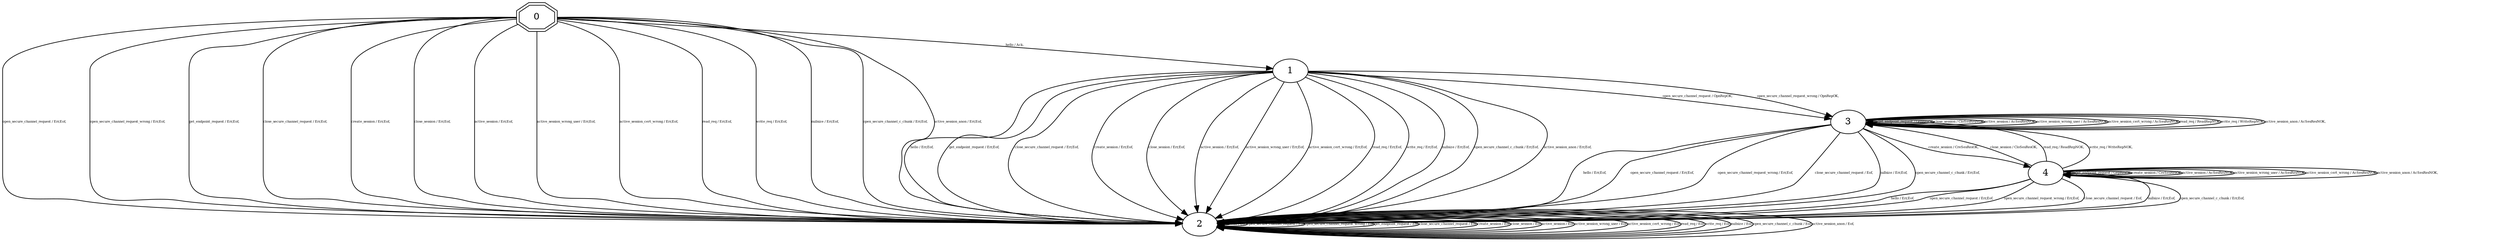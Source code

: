 digraph "Automata" {
"0" [shape=doubleoctagon, style=filled, fillcolor=white, URL="0"];
"2" [shape=ellipse, style=filled, fillcolor=white, URL="2"];
"1" [shape=ellipse, style=filled, fillcolor=white, URL="1"];
"3" [shape=ellipse, style=filled, fillcolor=white, URL="3"];
"4" [shape=ellipse, style=filled, fillcolor=white, URL="4"];
"0" -> "1" [fontsize=5, label="hello / Ack,", URL="t0"];
"0" -> "2" [fontsize=5, label="open_secure_channel_request / Err,Eof,", URL="t1"];
"0" -> "2" [fontsize=5, label="open_secure_channel_request_wrong / Err,Eof,", URL="t2"];
"0" -> "2" [fontsize=5, label="get_endpoint_request / Err,Eof,", URL="t3"];
"0" -> "2" [fontsize=5, label="close_secure_channel_request / Err,Eof,", URL="t4"];
"0" -> "2" [fontsize=5, label="create_session / Err,Eof,", URL="t5"];
"0" -> "2" [fontsize=5, label="close_session / Err,Eof,", URL="t6"];
"0" -> "2" [fontsize=5, label="active_session / Err,Eof,", URL="t7"];
"0" -> "2" [fontsize=5, label="active_session_wrong_user / Err,Eof,", URL="t8"];
"0" -> "2" [fontsize=5, label="active_session_cert_wrong / Err,Eof,", URL="t9"];
"0" -> "2" [fontsize=5, label="read_req / Err,Eof,", URL="t10"];
"0" -> "2" [fontsize=5, label="write_req / Err,Eof,", URL="t11"];
"0" -> "2" [fontsize=5, label="nullsize / Err,Eof,", URL="t12"];
"0" -> "2" [fontsize=5, label="open_secure_channel_c_chunk / Err,Eof,", URL="t13"];
"0" -> "2" [fontsize=5, label="active_session_anon / Err,Eof,", URL="t14"];
"2" -> "2" [fontsize=5, label="hello / Eof,", URL="t30"];
"2" -> "2" [fontsize=5, label="open_secure_channel_request / Eof,", URL="t31"];
"2" -> "2" [fontsize=5, label="open_secure_channel_request_wrong / Eof,", URL="t32"];
"2" -> "2" [fontsize=5, label="get_endpoint_request / Eof,", URL="t33"];
"2" -> "2" [fontsize=5, label="close_secure_channel_request / Eof,", URL="t34"];
"2" -> "2" [fontsize=5, label="create_session / Eof,", URL="t35"];
"2" -> "2" [fontsize=5, label="close_session / Eof,", URL="t36"];
"2" -> "2" [fontsize=5, label="active_session / Eof,", URL="t37"];
"2" -> "2" [fontsize=5, label="active_session_wrong_user / Eof,", URL="t38"];
"2" -> "2" [fontsize=5, label="active_session_cert_wrong / Eof,", URL="t39"];
"2" -> "2" [fontsize=5, label="read_req / Eof,", URL="t40"];
"2" -> "2" [fontsize=5, label="write_req / Eof,", URL="t41"];
"2" -> "2" [fontsize=5, label="nullsize / Eof,", URL="t42"];
"2" -> "2" [fontsize=5, label="open_secure_channel_c_chunk / Eof,", URL="t43"];
"2" -> "2" [fontsize=5, label="active_session_anon / Eof,", URL="t44"];
"1" -> "2" [fontsize=5, label="hello / Err,Eof,", URL="t15"];
"1" -> "3" [fontsize=5, label="open_secure_channel_request / OpnRepOK,", URL="t16"];
"1" -> "3" [fontsize=5, label="open_secure_channel_request_wrong / OpnRepOK,", URL="t17"];
"1" -> "2" [fontsize=5, label="get_endpoint_request / Err,Eof,", URL="t18"];
"1" -> "2" [fontsize=5, label="close_secure_channel_request / Err,Eof,", URL="t19"];
"1" -> "2" [fontsize=5, label="create_session / Err,Eof,", URL="t20"];
"1" -> "2" [fontsize=5, label="close_session / Err,Eof,", URL="t21"];
"1" -> "2" [fontsize=5, label="active_session / Err,Eof,", URL="t22"];
"1" -> "2" [fontsize=5, label="active_session_wrong_user / Err,Eof,", URL="t23"];
"1" -> "2" [fontsize=5, label="active_session_cert_wrong / Err,Eof,", URL="t24"];
"1" -> "2" [fontsize=5, label="read_req / Err,Eof,", URL="t25"];
"1" -> "2" [fontsize=5, label="write_req / Err,Eof,", URL="t26"];
"1" -> "2" [fontsize=5, label="nullsize / Err,Eof,", URL="t27"];
"1" -> "2" [fontsize=5, label="open_secure_channel_c_chunk / Err,Eof,", URL="t28"];
"1" -> "2" [fontsize=5, label="active_session_anon / Err,Eof,", URL="t29"];
"3" -> "2" [fontsize=5, label="hello / Err,Eof,", URL="t45"];
"3" -> "2" [fontsize=5, label="open_secure_channel_request / Err,Eof,", URL="t46"];
"3" -> "2" [fontsize=5, label="open_secure_channel_request_wrong / Err,Eof,", URL="t47"];
"3" -> "3" [fontsize=5, label="get_endpoint_request / GepResOK,", URL="t48"];
"3" -> "2" [fontsize=5, label="close_secure_channel_request / Eof,", URL="t49"];
"3" -> "4" [fontsize=5, label="create_session / CreSesResOK,", URL="t50"];
"3" -> "3" [fontsize=5, label="close_session / CloSesResNOK,", URL="t51"];
"3" -> "3" [fontsize=5, label="active_session / AcSesResNOK,", URL="t52"];
"3" -> "3" [fontsize=5, label="active_session_wrong_user / AcSesResNOK,", URL="t53"];
"3" -> "3" [fontsize=5, label="active_session_cert_wrong / AcSesResNOK,", URL="t54"];
"3" -> "3" [fontsize=5, label="read_req / ReadRepNOK,", URL="t55"];
"3" -> "3" [fontsize=5, label="write_req / WriteRepNOK,", URL="t56"];
"3" -> "2" [fontsize=5, label="nullsize / Err,Eof,", URL="t57"];
"3" -> "2" [fontsize=5, label="open_secure_channel_c_chunk / Err,Eof,", URL="t58"];
"3" -> "3" [fontsize=5, label="active_session_anon / AcSesResNOK,", URL="t59"];
"4" -> "2" [fontsize=5, label="hello / Err,Eof,", URL="t60"];
"4" -> "2" [fontsize=5, label="open_secure_channel_request / Err,Eof,", URL="t61"];
"4" -> "2" [fontsize=5, label="open_secure_channel_request_wrong / Err,Eof,", URL="t62"];
"4" -> "4" [fontsize=5, label="get_endpoint_request / GepResOK,", URL="t63"];
"4" -> "2" [fontsize=5, label="close_secure_channel_request / Eof,", URL="t64"];
"4" -> "4" [fontsize=5, label="create_session / CreSesResOK,", URL="t65"];
"4" -> "3" [fontsize=5, label="close_session / CloSesResOK,", URL="t66"];
"4" -> "4" [fontsize=5, label="active_session / AcSesResNOK,", URL="t67"];
"4" -> "4" [fontsize=5, label="active_session_wrong_user / AcSesResNOK,", URL="t68"];
"4" -> "4" [fontsize=5, label="active_session_cert_wrong / AcSesResNOK,", URL="t69"];
"4" -> "3" [fontsize=5, label="read_req / ReadRepNOK,", URL="t70"];
"4" -> "3" [fontsize=5, label="write_req / WriteRepNOK,", URL="t71"];
"4" -> "2" [fontsize=5, label="nullsize / Err,Eof,", URL="t72"];
"4" -> "2" [fontsize=5, label="open_secure_channel_c_chunk / Err,Eof,", URL="t73"];
"4" -> "4" [fontsize=5, label="active_session_anon / AcSesResNOK,", URL="t74"];
}